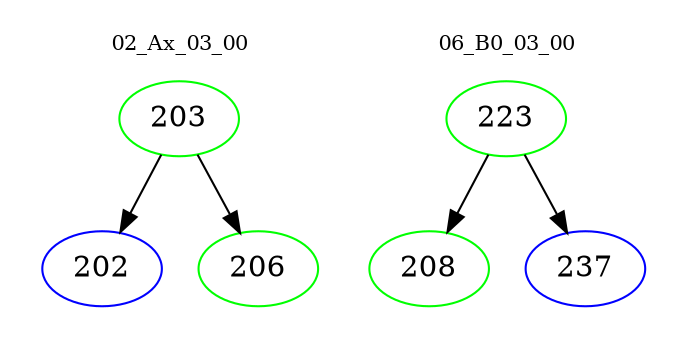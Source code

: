 digraph{
subgraph cluster_0 {
color = white
label = "02_Ax_03_00";
fontsize=10;
T0_203 [label="203", color="green"]
T0_203 -> T0_202 [color="black"]
T0_202 [label="202", color="blue"]
T0_203 -> T0_206 [color="black"]
T0_206 [label="206", color="green"]
}
subgraph cluster_1 {
color = white
label = "06_B0_03_00";
fontsize=10;
T1_223 [label="223", color="green"]
T1_223 -> T1_208 [color="black"]
T1_208 [label="208", color="green"]
T1_223 -> T1_237 [color="black"]
T1_237 [label="237", color="blue"]
}
}
